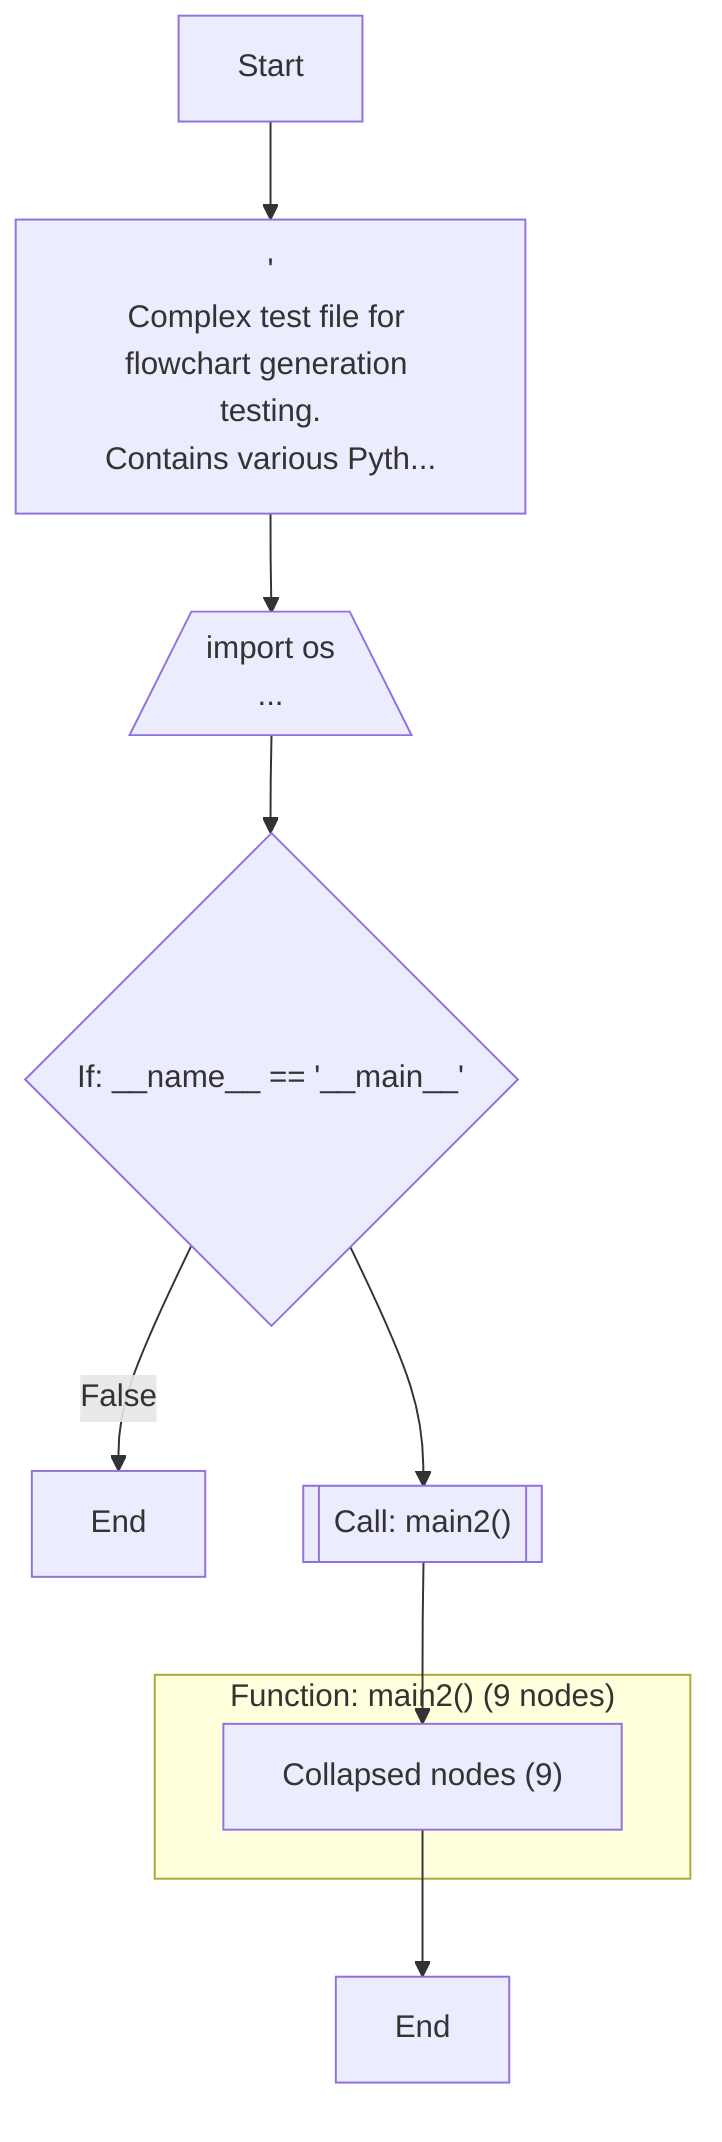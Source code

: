graph TD
	start1[Start]
	end2[End]
	expr3["'\nComplex test file for flowchart generation testing.\nContains various Pyth..."]
	import4[/"import os
..."\]
	if_cond5{"If: __name__ == '__main__'"}
	call_main26[["Call: main2()"]]
	end35[End]
    expr3["'\nComplex test file for flowchart generation testing.\nContains various Pyth..."]
    import4[/"import os
..."\]
    if_cond5{"If: __name__ == '__main__'"}
    call_main26[["Call: main2()"]]
    subgraph "Function: main2() (9 nodes)"
        collapsed_nodes__main2_9["Collapsed nodes (9)"]
    end
        start1 --> expr3
        expr3 --> import4
        import4 --> if_cond5
        if_cond5 --> call_main26
        if_cond5 -->|False| end2
        call_main26 --> collapsed_nodes__main2_9
        collapsed_nodes__main2_9 --> end35
